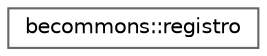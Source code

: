 digraph "Graphical Class Hierarchy"
{
 // LATEX_PDF_SIZE
  bgcolor="transparent";
  edge [fontname=Helvetica,fontsize=10,labelfontname=Helvetica,labelfontsize=10];
  node [fontname=Helvetica,fontsize=10,shape=box,height=0.2,width=0.4];
  rankdir="LR";
  Node0 [id="Node000000",label="becommons::registro",height=0.2,width=0.4,color="grey40", fillcolor="white", style="filled",URL="$structbecommons_1_1registro.html",tooltip="gerencia as entidades"];
}
